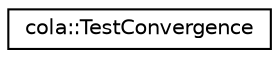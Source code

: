 digraph "Graphical Class Hierarchy"
{
  edge [fontname="Helvetica",fontsize="10",labelfontname="Helvetica",labelfontsize="10"];
  node [fontname="Helvetica",fontsize="10",shape=record];
  rankdir="LR";
  Node0 [label="cola::TestConvergence",height=0.2,width=0.4,color="black", fillcolor="white", style="filled",URL="$classcola_1_1TestConvergence.html",tooltip="A default functor that is called after each iteration of the layout algorithm. "];
}
